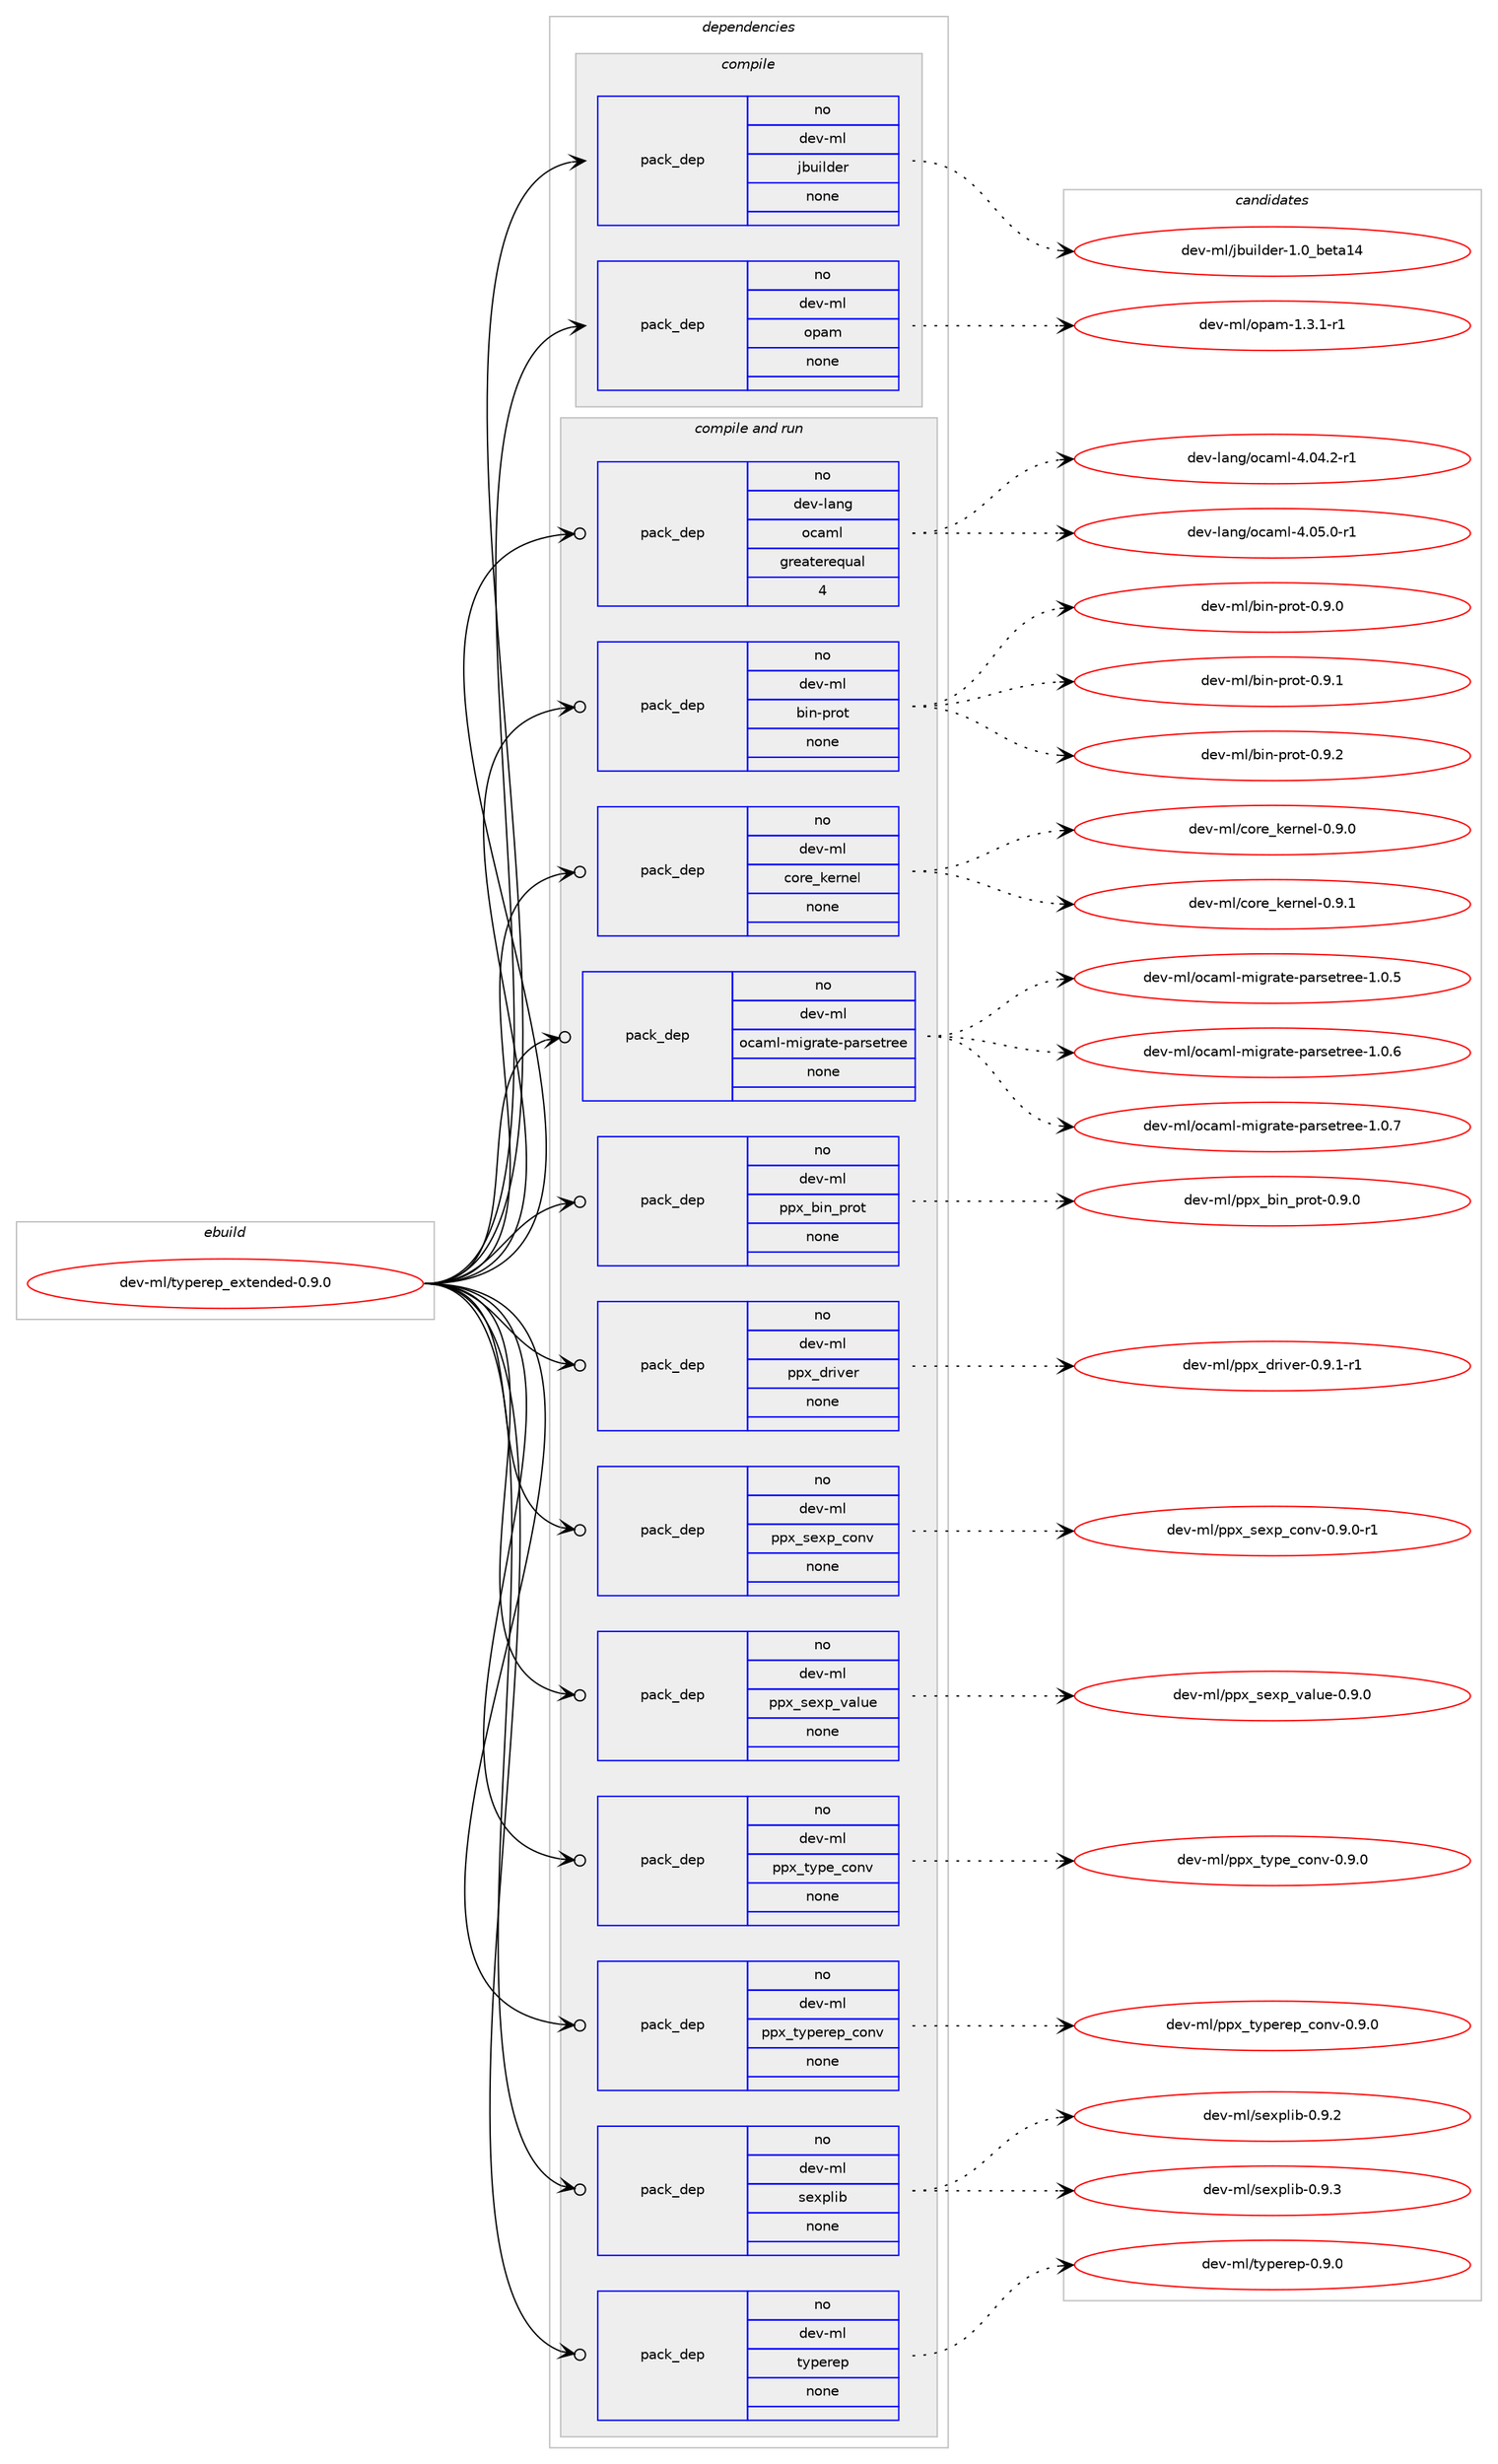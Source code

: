 digraph prolog {

# *************
# Graph options
# *************

newrank=true;
concentrate=true;
compound=true;
graph [rankdir=LR,fontname=Helvetica,fontsize=10,ranksep=1.5];#, ranksep=2.5, nodesep=0.2];
edge  [arrowhead=vee];
node  [fontname=Helvetica,fontsize=10];

# **********
# The ebuild
# **********

subgraph cluster_leftcol {
color=gray;
rank=same;
label=<<i>ebuild</i>>;
id [label="dev-ml/typerep_extended-0.9.0", color=red, width=4, href="../dev-ml/typerep_extended-0.9.0.svg"];
}

# ****************
# The dependencies
# ****************

subgraph cluster_midcol {
color=gray;
label=<<i>dependencies</i>>;
subgraph cluster_compile {
fillcolor="#eeeeee";
style=filled;
label=<<i>compile</i>>;
subgraph pack985789 {
dependency1376455 [label=<<TABLE BORDER="0" CELLBORDER="1" CELLSPACING="0" CELLPADDING="4" WIDTH="220"><TR><TD ROWSPAN="6" CELLPADDING="30">pack_dep</TD></TR><TR><TD WIDTH="110">no</TD></TR><TR><TD>dev-ml</TD></TR><TR><TD>jbuilder</TD></TR><TR><TD>none</TD></TR><TR><TD></TD></TR></TABLE>>, shape=none, color=blue];
}
id:e -> dependency1376455:w [weight=20,style="solid",arrowhead="vee"];
subgraph pack985790 {
dependency1376456 [label=<<TABLE BORDER="0" CELLBORDER="1" CELLSPACING="0" CELLPADDING="4" WIDTH="220"><TR><TD ROWSPAN="6" CELLPADDING="30">pack_dep</TD></TR><TR><TD WIDTH="110">no</TD></TR><TR><TD>dev-ml</TD></TR><TR><TD>opam</TD></TR><TR><TD>none</TD></TR><TR><TD></TD></TR></TABLE>>, shape=none, color=blue];
}
id:e -> dependency1376456:w [weight=20,style="solid",arrowhead="vee"];
}
subgraph cluster_compileandrun {
fillcolor="#eeeeee";
style=filled;
label=<<i>compile and run</i>>;
subgraph pack985791 {
dependency1376457 [label=<<TABLE BORDER="0" CELLBORDER="1" CELLSPACING="0" CELLPADDING="4" WIDTH="220"><TR><TD ROWSPAN="6" CELLPADDING="30">pack_dep</TD></TR><TR><TD WIDTH="110">no</TD></TR><TR><TD>dev-lang</TD></TR><TR><TD>ocaml</TD></TR><TR><TD>greaterequal</TD></TR><TR><TD>4</TD></TR></TABLE>>, shape=none, color=blue];
}
id:e -> dependency1376457:w [weight=20,style="solid",arrowhead="odotvee"];
subgraph pack985792 {
dependency1376458 [label=<<TABLE BORDER="0" CELLBORDER="1" CELLSPACING="0" CELLPADDING="4" WIDTH="220"><TR><TD ROWSPAN="6" CELLPADDING="30">pack_dep</TD></TR><TR><TD WIDTH="110">no</TD></TR><TR><TD>dev-ml</TD></TR><TR><TD>bin-prot</TD></TR><TR><TD>none</TD></TR><TR><TD></TD></TR></TABLE>>, shape=none, color=blue];
}
id:e -> dependency1376458:w [weight=20,style="solid",arrowhead="odotvee"];
subgraph pack985793 {
dependency1376459 [label=<<TABLE BORDER="0" CELLBORDER="1" CELLSPACING="0" CELLPADDING="4" WIDTH="220"><TR><TD ROWSPAN="6" CELLPADDING="30">pack_dep</TD></TR><TR><TD WIDTH="110">no</TD></TR><TR><TD>dev-ml</TD></TR><TR><TD>core_kernel</TD></TR><TR><TD>none</TD></TR><TR><TD></TD></TR></TABLE>>, shape=none, color=blue];
}
id:e -> dependency1376459:w [weight=20,style="solid",arrowhead="odotvee"];
subgraph pack985794 {
dependency1376460 [label=<<TABLE BORDER="0" CELLBORDER="1" CELLSPACING="0" CELLPADDING="4" WIDTH="220"><TR><TD ROWSPAN="6" CELLPADDING="30">pack_dep</TD></TR><TR><TD WIDTH="110">no</TD></TR><TR><TD>dev-ml</TD></TR><TR><TD>ocaml-migrate-parsetree</TD></TR><TR><TD>none</TD></TR><TR><TD></TD></TR></TABLE>>, shape=none, color=blue];
}
id:e -> dependency1376460:w [weight=20,style="solid",arrowhead="odotvee"];
subgraph pack985795 {
dependency1376461 [label=<<TABLE BORDER="0" CELLBORDER="1" CELLSPACING="0" CELLPADDING="4" WIDTH="220"><TR><TD ROWSPAN="6" CELLPADDING="30">pack_dep</TD></TR><TR><TD WIDTH="110">no</TD></TR><TR><TD>dev-ml</TD></TR><TR><TD>ppx_bin_prot</TD></TR><TR><TD>none</TD></TR><TR><TD></TD></TR></TABLE>>, shape=none, color=blue];
}
id:e -> dependency1376461:w [weight=20,style="solid",arrowhead="odotvee"];
subgraph pack985796 {
dependency1376462 [label=<<TABLE BORDER="0" CELLBORDER="1" CELLSPACING="0" CELLPADDING="4" WIDTH="220"><TR><TD ROWSPAN="6" CELLPADDING="30">pack_dep</TD></TR><TR><TD WIDTH="110">no</TD></TR><TR><TD>dev-ml</TD></TR><TR><TD>ppx_driver</TD></TR><TR><TD>none</TD></TR><TR><TD></TD></TR></TABLE>>, shape=none, color=blue];
}
id:e -> dependency1376462:w [weight=20,style="solid",arrowhead="odotvee"];
subgraph pack985797 {
dependency1376463 [label=<<TABLE BORDER="0" CELLBORDER="1" CELLSPACING="0" CELLPADDING="4" WIDTH="220"><TR><TD ROWSPAN="6" CELLPADDING="30">pack_dep</TD></TR><TR><TD WIDTH="110">no</TD></TR><TR><TD>dev-ml</TD></TR><TR><TD>ppx_sexp_conv</TD></TR><TR><TD>none</TD></TR><TR><TD></TD></TR></TABLE>>, shape=none, color=blue];
}
id:e -> dependency1376463:w [weight=20,style="solid",arrowhead="odotvee"];
subgraph pack985798 {
dependency1376464 [label=<<TABLE BORDER="0" CELLBORDER="1" CELLSPACING="0" CELLPADDING="4" WIDTH="220"><TR><TD ROWSPAN="6" CELLPADDING="30">pack_dep</TD></TR><TR><TD WIDTH="110">no</TD></TR><TR><TD>dev-ml</TD></TR><TR><TD>ppx_sexp_value</TD></TR><TR><TD>none</TD></TR><TR><TD></TD></TR></TABLE>>, shape=none, color=blue];
}
id:e -> dependency1376464:w [weight=20,style="solid",arrowhead="odotvee"];
subgraph pack985799 {
dependency1376465 [label=<<TABLE BORDER="0" CELLBORDER="1" CELLSPACING="0" CELLPADDING="4" WIDTH="220"><TR><TD ROWSPAN="6" CELLPADDING="30">pack_dep</TD></TR><TR><TD WIDTH="110">no</TD></TR><TR><TD>dev-ml</TD></TR><TR><TD>ppx_type_conv</TD></TR><TR><TD>none</TD></TR><TR><TD></TD></TR></TABLE>>, shape=none, color=blue];
}
id:e -> dependency1376465:w [weight=20,style="solid",arrowhead="odotvee"];
subgraph pack985800 {
dependency1376466 [label=<<TABLE BORDER="0" CELLBORDER="1" CELLSPACING="0" CELLPADDING="4" WIDTH="220"><TR><TD ROWSPAN="6" CELLPADDING="30">pack_dep</TD></TR><TR><TD WIDTH="110">no</TD></TR><TR><TD>dev-ml</TD></TR><TR><TD>ppx_typerep_conv</TD></TR><TR><TD>none</TD></TR><TR><TD></TD></TR></TABLE>>, shape=none, color=blue];
}
id:e -> dependency1376466:w [weight=20,style="solid",arrowhead="odotvee"];
subgraph pack985801 {
dependency1376467 [label=<<TABLE BORDER="0" CELLBORDER="1" CELLSPACING="0" CELLPADDING="4" WIDTH="220"><TR><TD ROWSPAN="6" CELLPADDING="30">pack_dep</TD></TR><TR><TD WIDTH="110">no</TD></TR><TR><TD>dev-ml</TD></TR><TR><TD>sexplib</TD></TR><TR><TD>none</TD></TR><TR><TD></TD></TR></TABLE>>, shape=none, color=blue];
}
id:e -> dependency1376467:w [weight=20,style="solid",arrowhead="odotvee"];
subgraph pack985802 {
dependency1376468 [label=<<TABLE BORDER="0" CELLBORDER="1" CELLSPACING="0" CELLPADDING="4" WIDTH="220"><TR><TD ROWSPAN="6" CELLPADDING="30">pack_dep</TD></TR><TR><TD WIDTH="110">no</TD></TR><TR><TD>dev-ml</TD></TR><TR><TD>typerep</TD></TR><TR><TD>none</TD></TR><TR><TD></TD></TR></TABLE>>, shape=none, color=blue];
}
id:e -> dependency1376468:w [weight=20,style="solid",arrowhead="odotvee"];
}
subgraph cluster_run {
fillcolor="#eeeeee";
style=filled;
label=<<i>run</i>>;
}
}

# **************
# The candidates
# **************

subgraph cluster_choices {
rank=same;
color=gray;
label=<<i>candidates</i>>;

subgraph choice985789 {
color=black;
nodesep=1;
choice100101118451091084710698117105108100101114454946489598101116974952 [label="dev-ml/jbuilder-1.0_beta14", color=red, width=4,href="../dev-ml/jbuilder-1.0_beta14.svg"];
dependency1376455:e -> choice100101118451091084710698117105108100101114454946489598101116974952:w [style=dotted,weight="100"];
}
subgraph choice985790 {
color=black;
nodesep=1;
choice1001011184510910847111112971094549465146494511449 [label="dev-ml/opam-1.3.1-r1", color=red, width=4,href="../dev-ml/opam-1.3.1-r1.svg"];
dependency1376456:e -> choice1001011184510910847111112971094549465146494511449:w [style=dotted,weight="100"];
}
subgraph choice985791 {
color=black;
nodesep=1;
choice1001011184510897110103471119997109108455246485246504511449 [label="dev-lang/ocaml-4.04.2-r1", color=red, width=4,href="../dev-lang/ocaml-4.04.2-r1.svg"];
choice1001011184510897110103471119997109108455246485346484511449 [label="dev-lang/ocaml-4.05.0-r1", color=red, width=4,href="../dev-lang/ocaml-4.05.0-r1.svg"];
dependency1376457:e -> choice1001011184510897110103471119997109108455246485246504511449:w [style=dotted,weight="100"];
dependency1376457:e -> choice1001011184510897110103471119997109108455246485346484511449:w [style=dotted,weight="100"];
}
subgraph choice985792 {
color=black;
nodesep=1;
choice10010111845109108479810511045112114111116454846574648 [label="dev-ml/bin-prot-0.9.0", color=red, width=4,href="../dev-ml/bin-prot-0.9.0.svg"];
choice10010111845109108479810511045112114111116454846574649 [label="dev-ml/bin-prot-0.9.1", color=red, width=4,href="../dev-ml/bin-prot-0.9.1.svg"];
choice10010111845109108479810511045112114111116454846574650 [label="dev-ml/bin-prot-0.9.2", color=red, width=4,href="../dev-ml/bin-prot-0.9.2.svg"];
dependency1376458:e -> choice10010111845109108479810511045112114111116454846574648:w [style=dotted,weight="100"];
dependency1376458:e -> choice10010111845109108479810511045112114111116454846574649:w [style=dotted,weight="100"];
dependency1376458:e -> choice10010111845109108479810511045112114111116454846574650:w [style=dotted,weight="100"];
}
subgraph choice985793 {
color=black;
nodesep=1;
choice10010111845109108479911111410195107101114110101108454846574648 [label="dev-ml/core_kernel-0.9.0", color=red, width=4,href="../dev-ml/core_kernel-0.9.0.svg"];
choice10010111845109108479911111410195107101114110101108454846574649 [label="dev-ml/core_kernel-0.9.1", color=red, width=4,href="../dev-ml/core_kernel-0.9.1.svg"];
dependency1376459:e -> choice10010111845109108479911111410195107101114110101108454846574648:w [style=dotted,weight="100"];
dependency1376459:e -> choice10010111845109108479911111410195107101114110101108454846574649:w [style=dotted,weight="100"];
}
subgraph choice985794 {
color=black;
nodesep=1;
choice1001011184510910847111999710910845109105103114971161014511297114115101116114101101454946484653 [label="dev-ml/ocaml-migrate-parsetree-1.0.5", color=red, width=4,href="../dev-ml/ocaml-migrate-parsetree-1.0.5.svg"];
choice1001011184510910847111999710910845109105103114971161014511297114115101116114101101454946484654 [label="dev-ml/ocaml-migrate-parsetree-1.0.6", color=red, width=4,href="../dev-ml/ocaml-migrate-parsetree-1.0.6.svg"];
choice1001011184510910847111999710910845109105103114971161014511297114115101116114101101454946484655 [label="dev-ml/ocaml-migrate-parsetree-1.0.7", color=red, width=4,href="../dev-ml/ocaml-migrate-parsetree-1.0.7.svg"];
dependency1376460:e -> choice1001011184510910847111999710910845109105103114971161014511297114115101116114101101454946484653:w [style=dotted,weight="100"];
dependency1376460:e -> choice1001011184510910847111999710910845109105103114971161014511297114115101116114101101454946484654:w [style=dotted,weight="100"];
dependency1376460:e -> choice1001011184510910847111999710910845109105103114971161014511297114115101116114101101454946484655:w [style=dotted,weight="100"];
}
subgraph choice985795 {
color=black;
nodesep=1;
choice1001011184510910847112112120959810511095112114111116454846574648 [label="dev-ml/ppx_bin_prot-0.9.0", color=red, width=4,href="../dev-ml/ppx_bin_prot-0.9.0.svg"];
dependency1376461:e -> choice1001011184510910847112112120959810511095112114111116454846574648:w [style=dotted,weight="100"];
}
subgraph choice985796 {
color=black;
nodesep=1;
choice1001011184510910847112112120951001141051181011144548465746494511449 [label="dev-ml/ppx_driver-0.9.1-r1", color=red, width=4,href="../dev-ml/ppx_driver-0.9.1-r1.svg"];
dependency1376462:e -> choice1001011184510910847112112120951001141051181011144548465746494511449:w [style=dotted,weight="100"];
}
subgraph choice985797 {
color=black;
nodesep=1;
choice10010111845109108471121121209511510112011295991111101184548465746484511449 [label="dev-ml/ppx_sexp_conv-0.9.0-r1", color=red, width=4,href="../dev-ml/ppx_sexp_conv-0.9.0-r1.svg"];
dependency1376463:e -> choice10010111845109108471121121209511510112011295991111101184548465746484511449:w [style=dotted,weight="100"];
}
subgraph choice985798 {
color=black;
nodesep=1;
choice1001011184510910847112112120951151011201129511897108117101454846574648 [label="dev-ml/ppx_sexp_value-0.9.0", color=red, width=4,href="../dev-ml/ppx_sexp_value-0.9.0.svg"];
dependency1376464:e -> choice1001011184510910847112112120951151011201129511897108117101454846574648:w [style=dotted,weight="100"];
}
subgraph choice985799 {
color=black;
nodesep=1;
choice1001011184510910847112112120951161211121019599111110118454846574648 [label="dev-ml/ppx_type_conv-0.9.0", color=red, width=4,href="../dev-ml/ppx_type_conv-0.9.0.svg"];
dependency1376465:e -> choice1001011184510910847112112120951161211121019599111110118454846574648:w [style=dotted,weight="100"];
}
subgraph choice985800 {
color=black;
nodesep=1;
choice1001011184510910847112112120951161211121011141011129599111110118454846574648 [label="dev-ml/ppx_typerep_conv-0.9.0", color=red, width=4,href="../dev-ml/ppx_typerep_conv-0.9.0.svg"];
dependency1376466:e -> choice1001011184510910847112112120951161211121011141011129599111110118454846574648:w [style=dotted,weight="100"];
}
subgraph choice985801 {
color=black;
nodesep=1;
choice100101118451091084711510112011210810598454846574650 [label="dev-ml/sexplib-0.9.2", color=red, width=4,href="../dev-ml/sexplib-0.9.2.svg"];
choice100101118451091084711510112011210810598454846574651 [label="dev-ml/sexplib-0.9.3", color=red, width=4,href="../dev-ml/sexplib-0.9.3.svg"];
dependency1376467:e -> choice100101118451091084711510112011210810598454846574650:w [style=dotted,weight="100"];
dependency1376467:e -> choice100101118451091084711510112011210810598454846574651:w [style=dotted,weight="100"];
}
subgraph choice985802 {
color=black;
nodesep=1;
choice1001011184510910847116121112101114101112454846574648 [label="dev-ml/typerep-0.9.0", color=red, width=4,href="../dev-ml/typerep-0.9.0.svg"];
dependency1376468:e -> choice1001011184510910847116121112101114101112454846574648:w [style=dotted,weight="100"];
}
}

}
